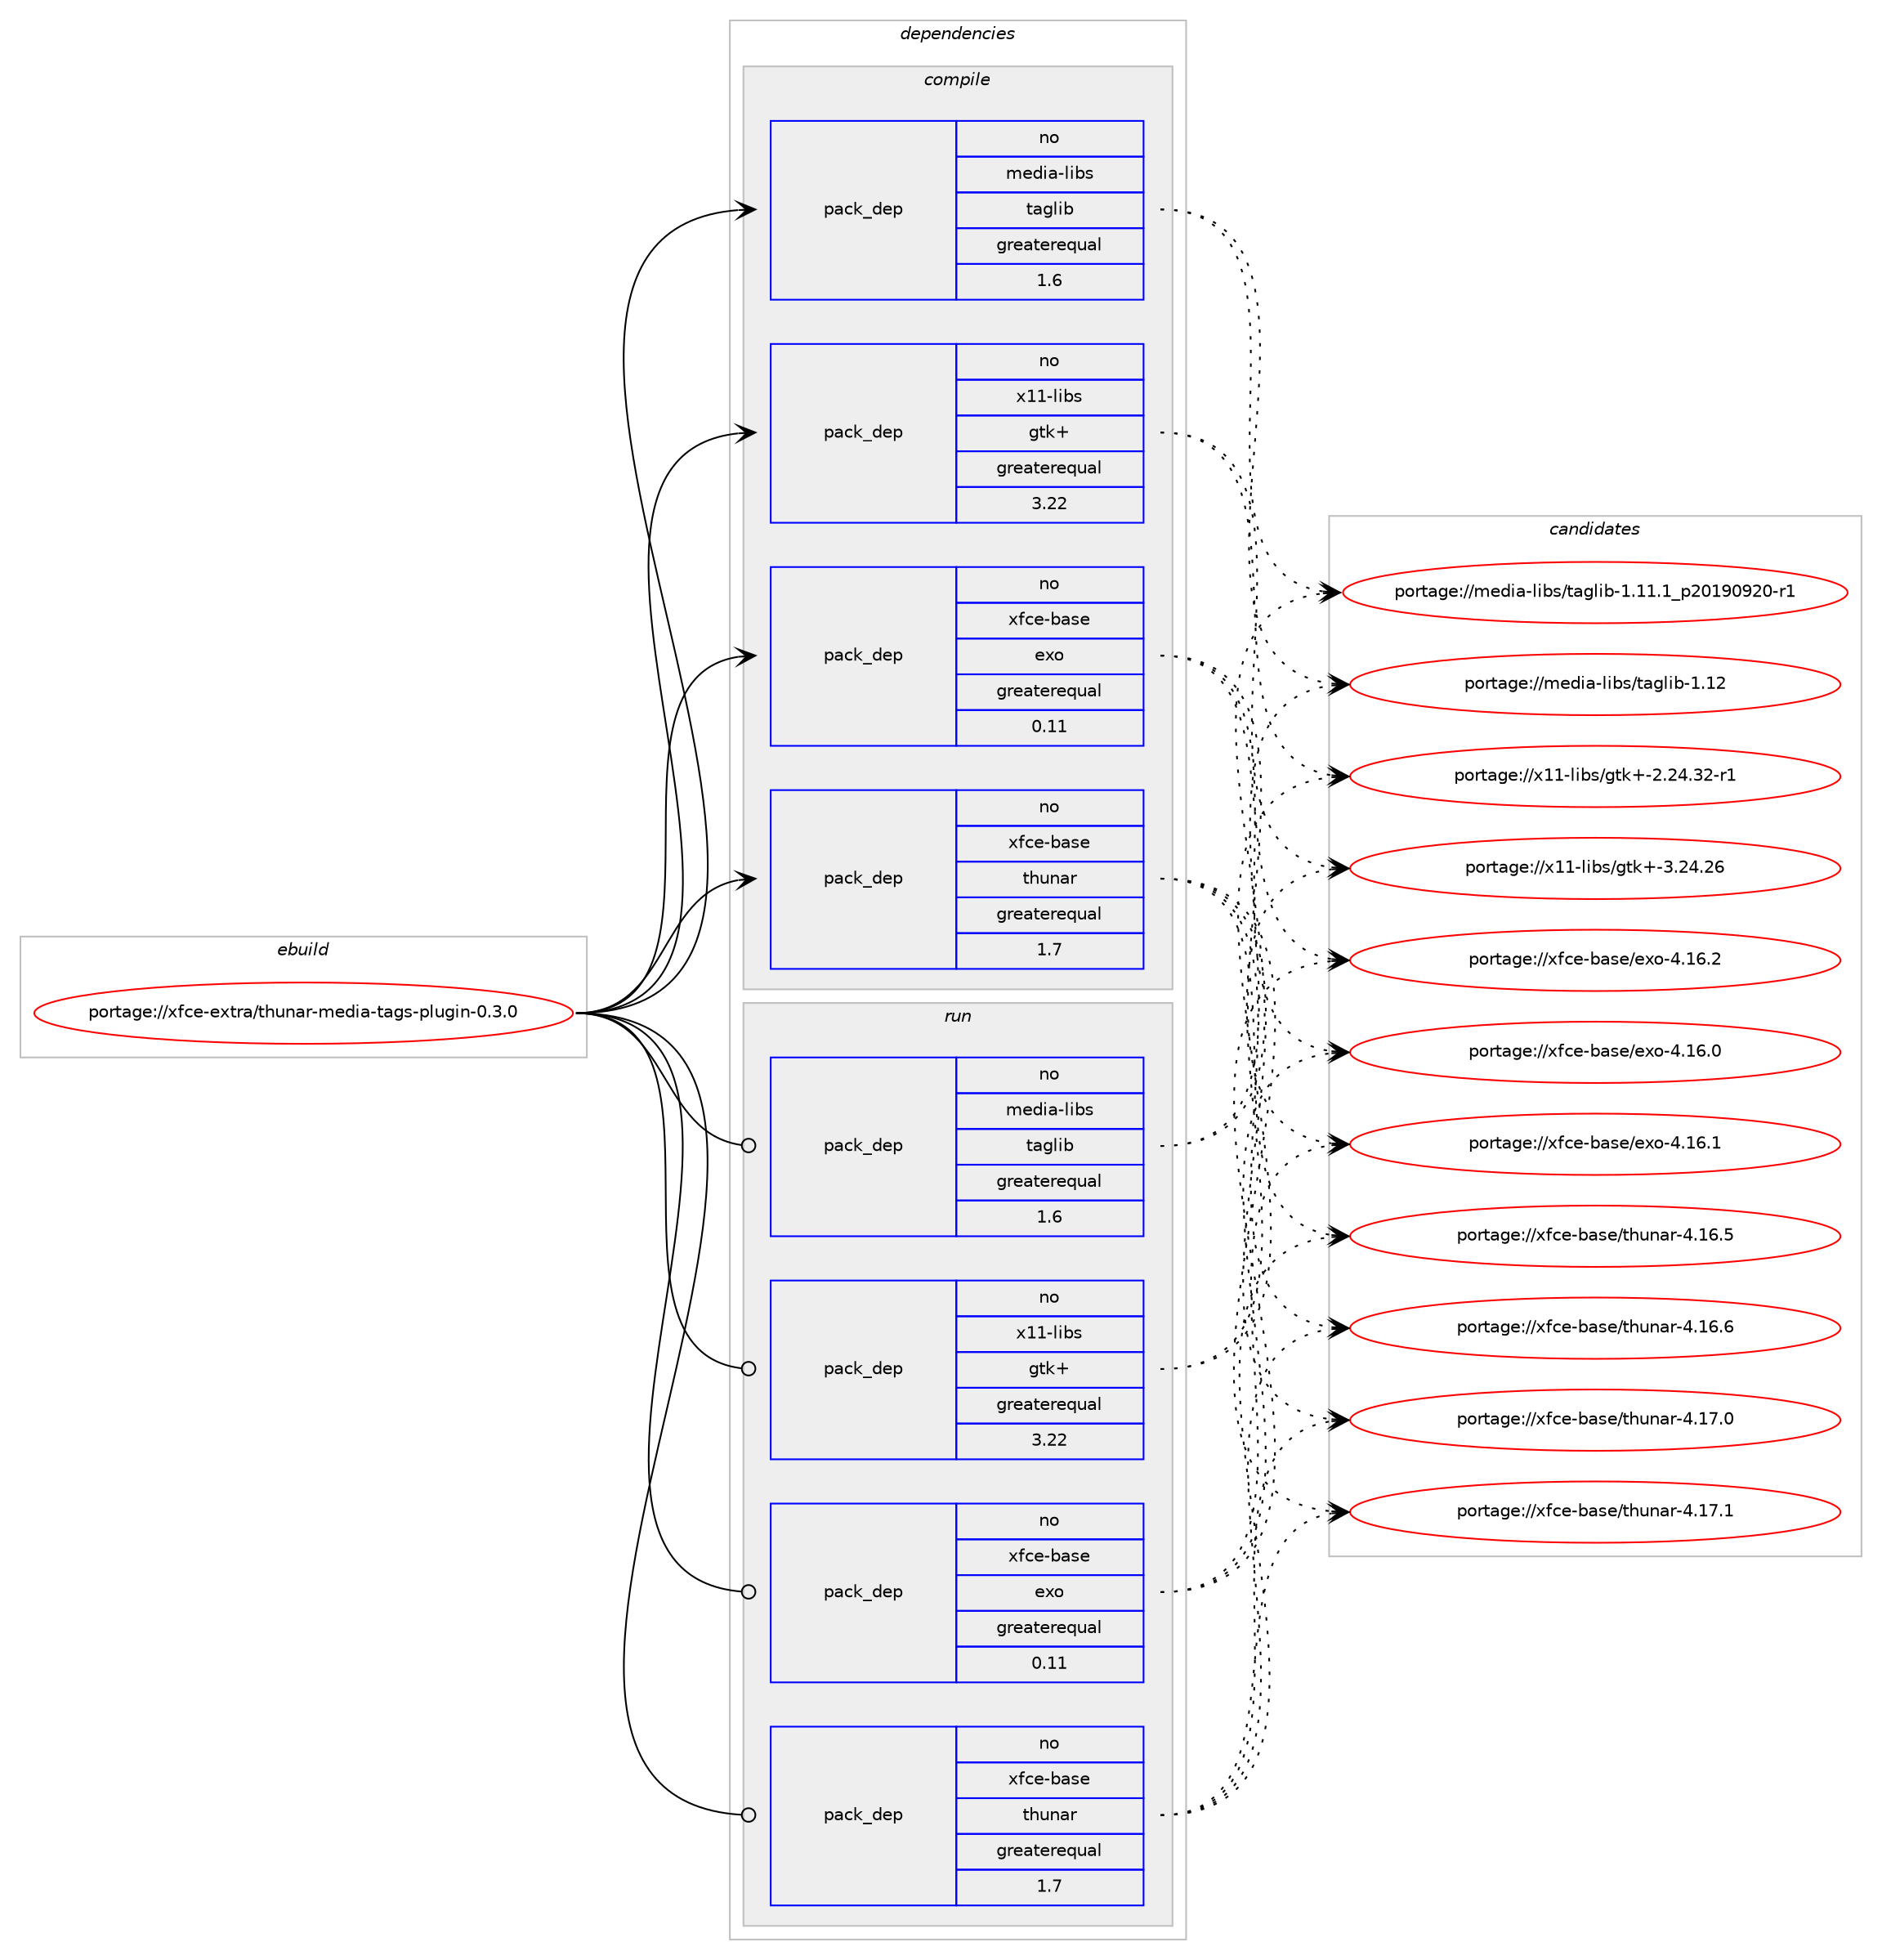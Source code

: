 digraph prolog {

# *************
# Graph options
# *************

newrank=true;
concentrate=true;
compound=true;
graph [rankdir=LR,fontname=Helvetica,fontsize=10,ranksep=1.5];#, ranksep=2.5, nodesep=0.2];
edge  [arrowhead=vee];
node  [fontname=Helvetica,fontsize=10];

# **********
# The ebuild
# **********

subgraph cluster_leftcol {
color=gray;
rank=same;
label=<<i>ebuild</i>>;
id [label="portage://xfce-extra/thunar-media-tags-plugin-0.3.0", color=red, width=4, href="../xfce-extra/thunar-media-tags-plugin-0.3.0.svg"];
}

# ****************
# The dependencies
# ****************

subgraph cluster_midcol {
color=gray;
label=<<i>dependencies</i>>;
subgraph cluster_compile {
fillcolor="#eeeeee";
style=filled;
label=<<i>compile</i>>;
# *** BEGIN UNKNOWN DEPENDENCY TYPE (TODO) ***
# id -> package_dependency(portage://xfce-extra/thunar-media-tags-plugin-0.3.0,install,no,dev-util,intltool,none,[,,],[],[])
# *** END UNKNOWN DEPENDENCY TYPE (TODO) ***

subgraph pack426 {
dependency842 [label=<<TABLE BORDER="0" CELLBORDER="1" CELLSPACING="0" CELLPADDING="4" WIDTH="220"><TR><TD ROWSPAN="6" CELLPADDING="30">pack_dep</TD></TR><TR><TD WIDTH="110">no</TD></TR><TR><TD>media-libs</TD></TR><TR><TD>taglib</TD></TR><TR><TD>greaterequal</TD></TR><TR><TD>1.6</TD></TR></TABLE>>, shape=none, color=blue];
}
id:e -> dependency842:w [weight=20,style="solid",arrowhead="vee"];
# *** BEGIN UNKNOWN DEPENDENCY TYPE (TODO) ***
# id -> package_dependency(portage://xfce-extra/thunar-media-tags-plugin-0.3.0,install,no,virtual,pkgconfig,none,[,,],[],[])
# *** END UNKNOWN DEPENDENCY TYPE (TODO) ***

subgraph pack427 {
dependency843 [label=<<TABLE BORDER="0" CELLBORDER="1" CELLSPACING="0" CELLPADDING="4" WIDTH="220"><TR><TD ROWSPAN="6" CELLPADDING="30">pack_dep</TD></TR><TR><TD WIDTH="110">no</TD></TR><TR><TD>x11-libs</TD></TR><TR><TD>gtk+</TD></TR><TR><TD>greaterequal</TD></TR><TR><TD>3.22</TD></TR></TABLE>>, shape=none, color=blue];
}
id:e -> dependency843:w [weight=20,style="solid",arrowhead="vee"];
subgraph pack428 {
dependency844 [label=<<TABLE BORDER="0" CELLBORDER="1" CELLSPACING="0" CELLPADDING="4" WIDTH="220"><TR><TD ROWSPAN="6" CELLPADDING="30">pack_dep</TD></TR><TR><TD WIDTH="110">no</TD></TR><TR><TD>xfce-base</TD></TR><TR><TD>exo</TD></TR><TR><TD>greaterequal</TD></TR><TR><TD>0.11</TD></TR></TABLE>>, shape=none, color=blue];
}
id:e -> dependency844:w [weight=20,style="solid",arrowhead="vee"];
subgraph pack429 {
dependency845 [label=<<TABLE BORDER="0" CELLBORDER="1" CELLSPACING="0" CELLPADDING="4" WIDTH="220"><TR><TD ROWSPAN="6" CELLPADDING="30">pack_dep</TD></TR><TR><TD WIDTH="110">no</TD></TR><TR><TD>xfce-base</TD></TR><TR><TD>thunar</TD></TR><TR><TD>greaterequal</TD></TR><TR><TD>1.7</TD></TR></TABLE>>, shape=none, color=blue];
}
id:e -> dependency845:w [weight=20,style="solid",arrowhead="vee"];
}
subgraph cluster_compileandrun {
fillcolor="#eeeeee";
style=filled;
label=<<i>compile and run</i>>;
}
subgraph cluster_run {
fillcolor="#eeeeee";
style=filled;
label=<<i>run</i>>;
subgraph pack430 {
dependency846 [label=<<TABLE BORDER="0" CELLBORDER="1" CELLSPACING="0" CELLPADDING="4" WIDTH="220"><TR><TD ROWSPAN="6" CELLPADDING="30">pack_dep</TD></TR><TR><TD WIDTH="110">no</TD></TR><TR><TD>media-libs</TD></TR><TR><TD>taglib</TD></TR><TR><TD>greaterequal</TD></TR><TR><TD>1.6</TD></TR></TABLE>>, shape=none, color=blue];
}
id:e -> dependency846:w [weight=20,style="solid",arrowhead="odot"];
subgraph pack431 {
dependency847 [label=<<TABLE BORDER="0" CELLBORDER="1" CELLSPACING="0" CELLPADDING="4" WIDTH="220"><TR><TD ROWSPAN="6" CELLPADDING="30">pack_dep</TD></TR><TR><TD WIDTH="110">no</TD></TR><TR><TD>x11-libs</TD></TR><TR><TD>gtk+</TD></TR><TR><TD>greaterequal</TD></TR><TR><TD>3.22</TD></TR></TABLE>>, shape=none, color=blue];
}
id:e -> dependency847:w [weight=20,style="solid",arrowhead="odot"];
subgraph pack432 {
dependency848 [label=<<TABLE BORDER="0" CELLBORDER="1" CELLSPACING="0" CELLPADDING="4" WIDTH="220"><TR><TD ROWSPAN="6" CELLPADDING="30">pack_dep</TD></TR><TR><TD WIDTH="110">no</TD></TR><TR><TD>xfce-base</TD></TR><TR><TD>exo</TD></TR><TR><TD>greaterequal</TD></TR><TR><TD>0.11</TD></TR></TABLE>>, shape=none, color=blue];
}
id:e -> dependency848:w [weight=20,style="solid",arrowhead="odot"];
subgraph pack433 {
dependency849 [label=<<TABLE BORDER="0" CELLBORDER="1" CELLSPACING="0" CELLPADDING="4" WIDTH="220"><TR><TD ROWSPAN="6" CELLPADDING="30">pack_dep</TD></TR><TR><TD WIDTH="110">no</TD></TR><TR><TD>xfce-base</TD></TR><TR><TD>thunar</TD></TR><TR><TD>greaterequal</TD></TR><TR><TD>1.7</TD></TR></TABLE>>, shape=none, color=blue];
}
id:e -> dependency849:w [weight=20,style="solid",arrowhead="odot"];
}
}

# **************
# The candidates
# **************

subgraph cluster_choices {
rank=same;
color=gray;
label=<<i>candidates</i>>;

subgraph choice426 {
color=black;
nodesep=1;
choice109101100105974510810598115471169710310810598454946494946499511250484957485750484511449 [label="portage://media-libs/taglib-1.11.1_p20190920-r1", color=red, width=4,href="../media-libs/taglib-1.11.1_p20190920-r1.svg"];
choice1091011001059745108105981154711697103108105984549464950 [label="portage://media-libs/taglib-1.12", color=red, width=4,href="../media-libs/taglib-1.12.svg"];
dependency842:e -> choice109101100105974510810598115471169710310810598454946494946499511250484957485750484511449:w [style=dotted,weight="100"];
dependency842:e -> choice1091011001059745108105981154711697103108105984549464950:w [style=dotted,weight="100"];
}
subgraph choice427 {
color=black;
nodesep=1;
choice12049494510810598115471031161074345504650524651504511449 [label="portage://x11-libs/gtk+-2.24.32-r1", color=red, width=4,href="../x11-libs/gtk+-2.24.32-r1.svg"];
choice1204949451081059811547103116107434551465052465054 [label="portage://x11-libs/gtk+-3.24.26", color=red, width=4,href="../x11-libs/gtk+-3.24.26.svg"];
dependency843:e -> choice12049494510810598115471031161074345504650524651504511449:w [style=dotted,weight="100"];
dependency843:e -> choice1204949451081059811547103116107434551465052465054:w [style=dotted,weight="100"];
}
subgraph choice428 {
color=black;
nodesep=1;
choice120102991014598971151014710112011145524649544648 [label="portage://xfce-base/exo-4.16.0", color=red, width=4,href="../xfce-base/exo-4.16.0.svg"];
choice120102991014598971151014710112011145524649544649 [label="portage://xfce-base/exo-4.16.1", color=red, width=4,href="../xfce-base/exo-4.16.1.svg"];
choice120102991014598971151014710112011145524649544650 [label="portage://xfce-base/exo-4.16.2", color=red, width=4,href="../xfce-base/exo-4.16.2.svg"];
dependency844:e -> choice120102991014598971151014710112011145524649544648:w [style=dotted,weight="100"];
dependency844:e -> choice120102991014598971151014710112011145524649544649:w [style=dotted,weight="100"];
dependency844:e -> choice120102991014598971151014710112011145524649544650:w [style=dotted,weight="100"];
}
subgraph choice429 {
color=black;
nodesep=1;
choice12010299101459897115101471161041171109711445524649544653 [label="portage://xfce-base/thunar-4.16.5", color=red, width=4,href="../xfce-base/thunar-4.16.5.svg"];
choice12010299101459897115101471161041171109711445524649544654 [label="portage://xfce-base/thunar-4.16.6", color=red, width=4,href="../xfce-base/thunar-4.16.6.svg"];
choice12010299101459897115101471161041171109711445524649554648 [label="portage://xfce-base/thunar-4.17.0", color=red, width=4,href="../xfce-base/thunar-4.17.0.svg"];
choice12010299101459897115101471161041171109711445524649554649 [label="portage://xfce-base/thunar-4.17.1", color=red, width=4,href="../xfce-base/thunar-4.17.1.svg"];
dependency845:e -> choice12010299101459897115101471161041171109711445524649544653:w [style=dotted,weight="100"];
dependency845:e -> choice12010299101459897115101471161041171109711445524649544654:w [style=dotted,weight="100"];
dependency845:e -> choice12010299101459897115101471161041171109711445524649554648:w [style=dotted,weight="100"];
dependency845:e -> choice12010299101459897115101471161041171109711445524649554649:w [style=dotted,weight="100"];
}
subgraph choice430 {
color=black;
nodesep=1;
choice109101100105974510810598115471169710310810598454946494946499511250484957485750484511449 [label="portage://media-libs/taglib-1.11.1_p20190920-r1", color=red, width=4,href="../media-libs/taglib-1.11.1_p20190920-r1.svg"];
choice1091011001059745108105981154711697103108105984549464950 [label="portage://media-libs/taglib-1.12", color=red, width=4,href="../media-libs/taglib-1.12.svg"];
dependency846:e -> choice109101100105974510810598115471169710310810598454946494946499511250484957485750484511449:w [style=dotted,weight="100"];
dependency846:e -> choice1091011001059745108105981154711697103108105984549464950:w [style=dotted,weight="100"];
}
subgraph choice431 {
color=black;
nodesep=1;
choice12049494510810598115471031161074345504650524651504511449 [label="portage://x11-libs/gtk+-2.24.32-r1", color=red, width=4,href="../x11-libs/gtk+-2.24.32-r1.svg"];
choice1204949451081059811547103116107434551465052465054 [label="portage://x11-libs/gtk+-3.24.26", color=red, width=4,href="../x11-libs/gtk+-3.24.26.svg"];
dependency847:e -> choice12049494510810598115471031161074345504650524651504511449:w [style=dotted,weight="100"];
dependency847:e -> choice1204949451081059811547103116107434551465052465054:w [style=dotted,weight="100"];
}
subgraph choice432 {
color=black;
nodesep=1;
choice120102991014598971151014710112011145524649544648 [label="portage://xfce-base/exo-4.16.0", color=red, width=4,href="../xfce-base/exo-4.16.0.svg"];
choice120102991014598971151014710112011145524649544649 [label="portage://xfce-base/exo-4.16.1", color=red, width=4,href="../xfce-base/exo-4.16.1.svg"];
choice120102991014598971151014710112011145524649544650 [label="portage://xfce-base/exo-4.16.2", color=red, width=4,href="../xfce-base/exo-4.16.2.svg"];
dependency848:e -> choice120102991014598971151014710112011145524649544648:w [style=dotted,weight="100"];
dependency848:e -> choice120102991014598971151014710112011145524649544649:w [style=dotted,weight="100"];
dependency848:e -> choice120102991014598971151014710112011145524649544650:w [style=dotted,weight="100"];
}
subgraph choice433 {
color=black;
nodesep=1;
choice12010299101459897115101471161041171109711445524649544653 [label="portage://xfce-base/thunar-4.16.5", color=red, width=4,href="../xfce-base/thunar-4.16.5.svg"];
choice12010299101459897115101471161041171109711445524649544654 [label="portage://xfce-base/thunar-4.16.6", color=red, width=4,href="../xfce-base/thunar-4.16.6.svg"];
choice12010299101459897115101471161041171109711445524649554648 [label="portage://xfce-base/thunar-4.17.0", color=red, width=4,href="../xfce-base/thunar-4.17.0.svg"];
choice12010299101459897115101471161041171109711445524649554649 [label="portage://xfce-base/thunar-4.17.1", color=red, width=4,href="../xfce-base/thunar-4.17.1.svg"];
dependency849:e -> choice12010299101459897115101471161041171109711445524649544653:w [style=dotted,weight="100"];
dependency849:e -> choice12010299101459897115101471161041171109711445524649544654:w [style=dotted,weight="100"];
dependency849:e -> choice12010299101459897115101471161041171109711445524649554648:w [style=dotted,weight="100"];
dependency849:e -> choice12010299101459897115101471161041171109711445524649554649:w [style=dotted,weight="100"];
}
}

}
